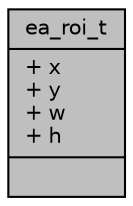 digraph "ea_roi_t"
{
 // INTERACTIVE_SVG=YES
 // LATEX_PDF_SIZE
  bgcolor="transparent";
  edge [fontname="Helvetica",fontsize="10",labelfontname="Helvetica",labelfontsize="10"];
  node [fontname="Helvetica",fontsize="10",shape=record];
  Node1 [label="{ea_roi_t\n|+ x\l+ y\l+ w\l+ h\l|}",height=0.2,width=0.4,color="black", fillcolor="grey75", style="filled", fontcolor="black",tooltip=" "];
}
